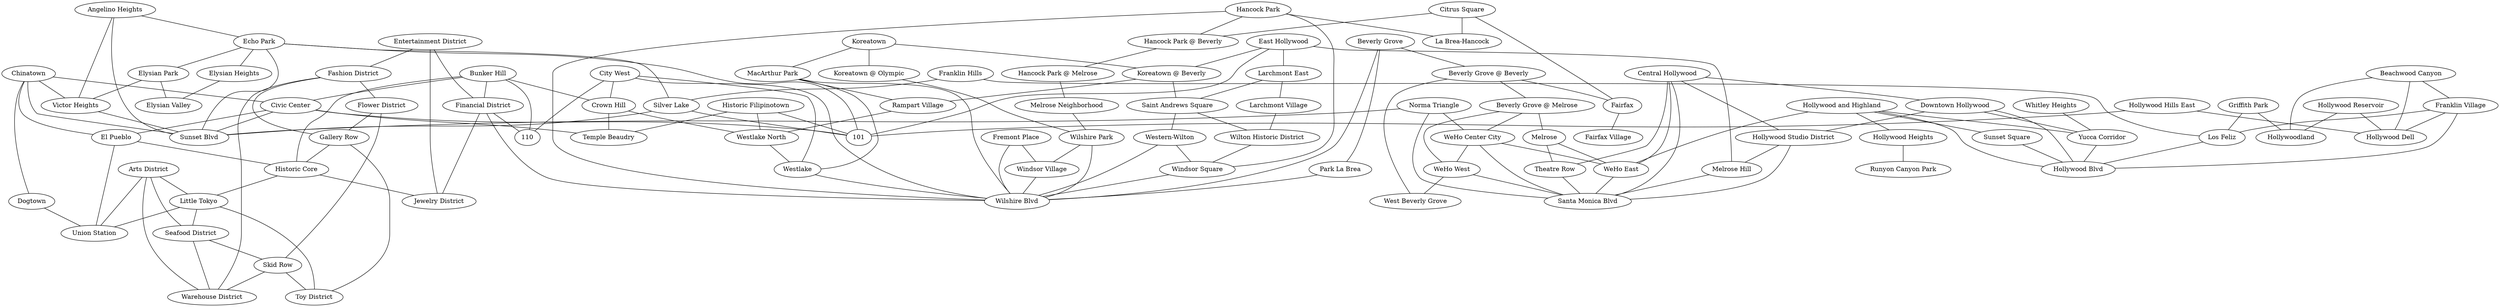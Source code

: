 strict graph {
	"Angelino Heights" -- {"Echo Park" "Victor Heights" "Sunset Blvd"}
	"Arts District" -- {"Little Tokyo" "Seafood District" "Union Station" "Warehouse District"}
	"Beachwood Canyon" -- {"Hollywood Dell" "Franklin Village" "Hollywoodland"}
	"Beverly Grove" -- {"Park La Brea" "Beverly Grove @ Beverly" "Wilshire Blvd"}
	"Beverly Grove @ Beverly" -- {"West Beverly Grove" "Beverly Grove @ Melrose" "Beverly Grove" "Fairfax"}
	"Beverly Grove @ Melrose" -- {"WeHo West" "Beverly Grove @ Beverly" "Melrose" "WeHo Center City"}
	"Bunker Hill" -- {"Crown Hill" "Civic Center" "Financial District" "Historic Core" "110"}
	"Central Hollywood" -- {"WeHo East" "Hollywood Studio District" "Downtown Hollywood" "Theatre Row" "Santa Monica Blvd"}
	"Chinatown" -- {"Victor Heights" "Civic Center" "El Pueblo" "Dogtown" "Sunset Blvd"}
	"Citrus Square" -- {"Fairfax" "La Brea-Hancock" "Hancock Park @ Beverly"}
	"City West" -- {"Crown Hill" "Westlake" "Wilshire Blvd" "110"}
	"Civic Center" -- {"Temple Beaudry" "Chinatown" "El Pueblo" "Bunker Hill" "101" "Sunset Blvd"}
	"Crown Hill" -- {"Westlake North" "Temple Beaudry" "City West" "Bunker Hill"}
	"Dogtown" -- {"Chinatown" "Union Station"}
	"Downtown Hollywood" -- {"Hollywood Studio District" "Yucca Corridor" "Central Hollywood" "Hollywood Blvd"}
	"East Hollywood" -- {"Larchmont East" "Melrose Hill" "Koreatown @ Beverly" "101"}
	"Echo Park" -- {"Silver Lake" "Angelino Heights" "Elysian Heights" "Elysian Park" "101" "Sunset Blvd"}
	"Elysian Park" -- {"Echo Park" "Victor Heights" "Elysian Valley"}
	"Elysian Heights" -- {"Elysian Valley" "Echo Park"}
	"Elysian Valley" -- {"Elysian Heights" "Elysian Park"}
	"El Pueblo" -- {"Civic Center" "Historic Core" "Chinatown" "Union Station"}
	"Entertainment District" -- {"Financial District" "Fashion District" "Jewelry District"}
	"Fairfax" -- {"Beverly Grove @ Beverly" "Fairfax Village" "Citrus Square"}
	"Fairfax Village" -- {"Fairfax"}
	"Fashion District" -- {"Gallery Row" "Entertainment District" "Flower District" "Warehouse District"}
	"Financial District" -- {"Bunker Hill" "Jewelry District" "Entertainment District" "110" "Wilshire Blvd"}
	"Flower District" -- {"Gallery Row" "Fashion District" "Skid Row"}
	"Franklin Village" -- {"Hollywood Dell" "Los Feliz" "Beachwood Canyon" "Hollywood Blvd"}
	"Franklin Hills" -- {"Los Feliz" "Silver Lake"}
	"Fremont Place" -- {"Windsor Village" "Wilshire Blvd"}
	"Gallery Row" -- {"Historic Core" "Toy District" "Fashion District" "Flower District"}
	"Griffith Park" -- {"Hollywoodland" "Los Feliz" }
	"Hancock Park" -- {"La Brea-Hancock" "Windsor Square" "Hancock Park @ Beverly" "Wilshire Blvd"}
	"Hancock Park @ Beverly" -- {"Hancock Park @ Melrose" "Hancock Park"}
	"Hancock Park @ Melrose" -- {"Hancock Park @ Beverly" "Melrose Neighborhood"}
	"Historic Core" -- {"El Pueblo" "Bunker Hill" "Jewelry District" "Little Tokyo" "Gallery Row"}
	"Historic Filipinotown" -- {"Westlake North" "Temple Beaudry" "101"}
	"Hollywood and Highland" -- {"Sunset Square" "Hollywood Heights" "Yucca Corridor" "WeHo East" "Hollywood Blvd"}
	"Hollywood Heights" -- {"Runyon Canyon Park" "Hollywood and Highland"}
	"Hollywood Hills East" -- {"Hollywood Dell" "101"}
	"Hollywood Reservoir" -- {"Hollywood Dell" "Hollywoodland"}
	"Hollywood Dell" -- {"Hollywood Hills East" "Beachwood Canyon" "Hollywood Reservoir" "Franklin Village"}
	"Hollywood Studio District" -- {"Central Hollywood" "Downtown Hollywood" "Melrose Hill" "Santa Monica Blvd"}
	"Hollywoodland" -- {"Hollywood Reservoir" "Beachwood Canyon" "Griffith Park"}
	"Jewelry District" -- {"Financial District" "Entertainment District" "Historic Core"}
	"Koreatown" -- {"Koreatown @ Beverly" "Koreatown @ Olympic" "MacArthur Park"}
	"Koreatown @ Beverly" -- {"Saint Andrews Square" "East Hollywood" "Rampart Village" "Koreatown"}
	"Koreatown @ Olympic" -- {"Wilshire Park" "Koreatown"}
	"La Brea-Hancock" -- {"Citrus Square" "Hancock Park"}
	"Larchmont East" -- {"Larchmont Village" "East Hollywood" "Saint Andrews Square"}
	"Larchmont Village" -- {"Wilton Historic District" "Larchmont East"}
	"Little Tokyo" -- {"Union Station" "Toy District" "Historic Core" "Arts District" "Seafood District"}
	"Los Feliz" -- {"Franklin Village" "Franklin Hills" "Griffith Park" "Hollywood Blvd"}
	"MacArthur Park" -- {"Koreatown" "Rampart Village" "Westlake" "Wilshire Blvd"}
	"Melrose" -- {"WeHo East" "Theatre Row" "Beverly Grove @ Melrose"}
	"Melrose Neighborhood" -- {"Hancock Park @ Melrose" "Wilshire Park"}
	"Melrose Hill" -- {"Hollywood Studio District" "East Hollywood" "Santa Monica Blvd"}
	"Norma Triangle" -- {"WeHo Center City" "Sunset Blvd" "Santa Monica Blvd"}
	"Park La Brea" -- {"Beverly Grove" "Wilshire Blvd"}
	"Rampart Village" -- {"Koreatown @ Beverly" "MacArthur Park" "Westlake North" }
	"Runyon Canyon Park" -- {"Hollywood Heights"}
	"Saint Andrews Square" -- {"Wilton Historic District" "Western-Wilton" "Larchmont East" "Koreatown @ Beverly"}
	"Seafood District" -- {"Little Tokyo" "Skid Row" "Arts District" "Warehouse District"}
	"Silver Lake"-- {"Franklin Hills" "Echo Park" "Sunset Blvd" "101"}
	"Skid Row" -- {"Toy District" "Flower District" "Seafood District" "Warehouse District"}
	"Sunset Square" -- {"Hollywood and Highland" "Hollywood Blvd"}
	"Temple Beaudry" -- {"Historic Filipinotown" "Crown Hill" "Civic Center"}
	"Theatre Row" -- {"Melrose" "Central Hollywood" "Santa Monica Blvd"}
	"Toy District" -- {"Little Tokyo" "Gallery Row" "Skid Row"}
	"Union Station" -- {"El Pueblo" "Little Tokyo" "Dogtown" "Arts District"}
	"Victor Heights" -- {"Chinatown" "Angelino Heights" "Sunset Blvd"}
	"Warehouse District" -- {"Skid Row" "Fashion District" "Seafood District" "Arts District"}
	"WeHo Center City" -- {"Norma Triangle" "WeHo West" "WeHo East" "Beverly Grove @ Melrose" "Santa Monica Blvd"}
	"WeHo East" -- {"WeHo Center City" "Hollywood and Highland" "Melrose" "Central Hollywood" "Santa Monica Blvd"}
	"WeHo West" -- {"WeHo Center City" "West Beverly Grove" "Beverly Grove @ Melrose" "Santa Monica Blvd"}
	"West Beverly Grove" -- {"WeHo West" "Beverly Grove @ Beverly"}
	"Western-Wilton" -- {"Windsor Square" "Saint Andrews Square" "Wilshire Blvd"}
	"Westlake North" -- {"Rampart Village" "Westlake" "Historic Filipinotown" "Crown Hill"}
	"Westlake" -- {"MacArthur Park" "City West" "Westlake North" "Wilshire Blvd"}
	"Whitley Heights" -- {"Yucca Corridor"}
	"Wilshire Park" -- {"Windsor Village" "Koreatown @ Olympic" "Wilshire Blvd"}
	"Wilton Historic District" -- {"Larchmont Village" "Windsor Square" "Saint Andrews Square"}
	"Windsor Square" -- {"Wilton Historic District" "Hancock Park" "Western-Wilton" "Wilshire Blvd"}
	"Windsor Village" -- {"Fremont Place" "Wilshire Park" "Wilshire Blvd"}
	"Yucca Corridor" -- {"Whitley Heights" "Hollywood and Highland" "Downtown Hollywood" "Hollywood Blvd"}
}
